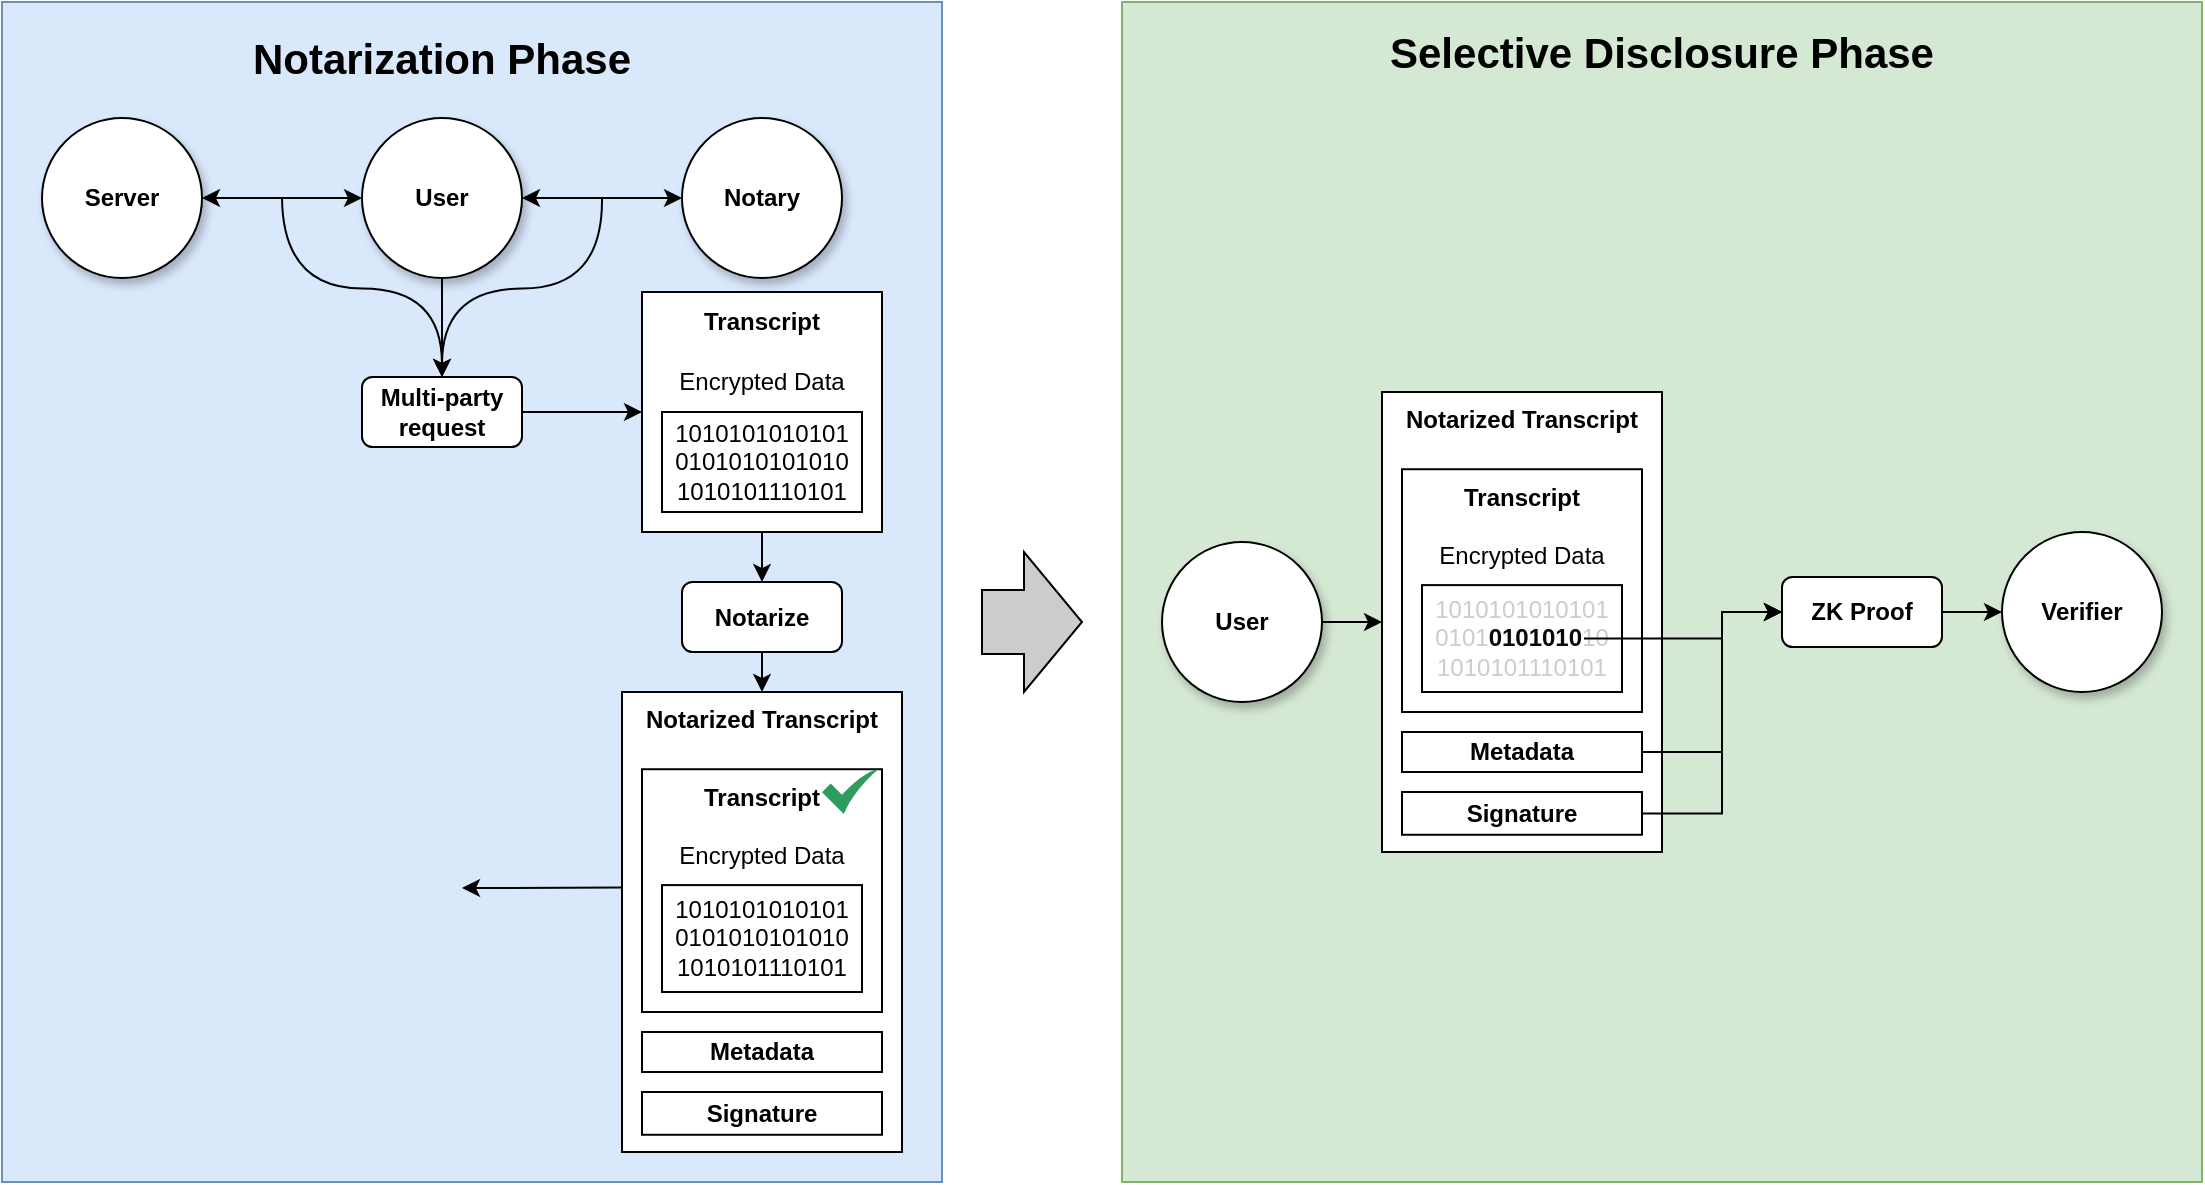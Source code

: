<mxfile version="21.6.5" type="device">
  <diagram id="Ta_ITRcVz4Bdm_ywW9Xz" name="Page-1">
    <mxGraphModel dx="1392" dy="828" grid="1" gridSize="10" guides="1" tooltips="1" connect="1" arrows="1" fold="1" page="1" pageScale="1" pageWidth="1700" pageHeight="1100" math="0" shadow="0">
      <root>
        <mxCell id="0" />
        <mxCell id="1" parent="0" />
        <mxCell id="7FoGzQ1kGSNo0XInAhHn-1" value="" style="shape=singleArrow;whiteSpace=wrap;html=1;fontSize=12;arrowWidth=0.457;arrowSize=0.58;fillColor=#CCCCCC;" parent="1" vertex="1">
          <mxGeometry x="510" y="415" width="50" height="70" as="geometry" />
        </mxCell>
        <mxCell id="lWufevYBVzTER42Q3oKB-57" value="" style="rounded=0;whiteSpace=wrap;html=1;fillColor=#d5e8d4;strokeColor=#82b366;" parent="1" vertex="1">
          <mxGeometry x="580" y="140" width="540" height="590" as="geometry" />
        </mxCell>
        <mxCell id="lWufevYBVzTER42Q3oKB-58" value="Selective Disclosure Phase" style="text;html=1;strokeColor=none;fillColor=none;align=center;verticalAlign=middle;whiteSpace=wrap;rounded=0;fontStyle=1;fontSize=21;" parent="1" vertex="1">
          <mxGeometry x="686.087" y="150" width="327.826" height="30" as="geometry" />
        </mxCell>
        <mxCell id="n7Sm2ovnSprmrU6ltvT2-32" value="" style="group" vertex="1" connectable="0" parent="1">
          <mxGeometry x="600.002" y="335" width="499.997" height="230" as="geometry" />
        </mxCell>
        <mxCell id="n7Sm2ovnSprmrU6ltvT2-27" value="&lt;b style=&quot;border-color: var(--border-color);&quot;&gt;ZK Proof&lt;/b&gt;" style="rounded=1;whiteSpace=wrap;html=1;" vertex="1" parent="n7Sm2ovnSprmrU6ltvT2-32">
          <mxGeometry x="309.998" y="92.5" width="80" height="35" as="geometry" />
        </mxCell>
        <mxCell id="lWufevYBVzTER42Q3oKB-112" style="edgeStyle=orthogonalEdgeStyle;rounded=0;orthogonalLoop=1;jettySize=auto;html=1;entryX=0;entryY=0.5;entryDx=0;entryDy=0;fontSize=12;fontColor=#000000;startArrow=none;startFill=0;endArrow=classic;endFill=1;fillColor=#000000;exitX=1;exitY=0.5;exitDx=0;exitDy=0;" parent="n7Sm2ovnSprmrU6ltvT2-32" source="n7Sm2ovnSprmrU6ltvT2-27" target="lWufevYBVzTER42Q3oKB-4" edge="1">
          <mxGeometry relative="1" as="geometry" />
        </mxCell>
        <mxCell id="lWufevYBVzTER42Q3oKB-4" value="&lt;b&gt;Verifier&lt;/b&gt;" style="ellipse;whiteSpace=wrap;html=1;aspect=fixed;shadow=1;" parent="n7Sm2ovnSprmrU6ltvT2-32" vertex="1">
          <mxGeometry x="419.997" y="70" width="80" height="80" as="geometry" />
        </mxCell>
        <mxCell id="lWufevYBVzTER42Q3oKB-111" style="edgeStyle=orthogonalEdgeStyle;rounded=0;orthogonalLoop=1;jettySize=auto;html=1;entryX=0;entryY=0.5;entryDx=0;entryDy=0;fontSize=12;fontColor=#000000;startArrow=none;startFill=0;endArrow=classic;endFill=1;fillColor=#000000;" parent="n7Sm2ovnSprmrU6ltvT2-32" source="lWufevYBVzTER42Q3oKB-87" edge="1">
          <mxGeometry relative="1" as="geometry">
            <mxPoint x="109.998" y="115" as="targetPoint" />
          </mxGeometry>
        </mxCell>
        <mxCell id="lWufevYBVzTER42Q3oKB-87" value="&lt;b&gt;User&lt;/b&gt;" style="ellipse;whiteSpace=wrap;html=1;aspect=fixed;shadow=1;" parent="n7Sm2ovnSprmrU6ltvT2-32" vertex="1">
          <mxGeometry y="75" width="80" height="80" as="geometry" />
        </mxCell>
        <mxCell id="n7Sm2ovnSprmrU6ltvT2-10" value="" style="rounded=0;whiteSpace=wrap;html=1;fontSize=21;" vertex="1" parent="n7Sm2ovnSprmrU6ltvT2-32">
          <mxGeometry x="109.998" width="140" height="230" as="geometry" />
        </mxCell>
        <mxCell id="n7Sm2ovnSprmrU6ltvT2-11" value="Notarized Transcript" style="text;html=1;strokeColor=none;fillColor=none;align=center;verticalAlign=middle;whiteSpace=wrap;rounded=0;fontSize=12;fontStyle=1" vertex="1" parent="n7Sm2ovnSprmrU6ltvT2-32">
          <mxGeometry x="114.998" width="130" height="28.966" as="geometry" />
        </mxCell>
        <mxCell id="n7Sm2ovnSprmrU6ltvT2-12" value="" style="rounded=0;whiteSpace=wrap;html=1;align=left;" vertex="1" parent="n7Sm2ovnSprmrU6ltvT2-32">
          <mxGeometry x="119.998" y="38.62" width="120" height="121.38" as="geometry" />
        </mxCell>
        <mxCell id="n7Sm2ovnSprmrU6ltvT2-13" value="&lt;b&gt;Transcript&lt;/b&gt;" style="text;html=1;strokeColor=none;fillColor=none;align=center;verticalAlign=middle;whiteSpace=wrap;rounded=0;" vertex="1" parent="n7Sm2ovnSprmrU6ltvT2-32">
          <mxGeometry x="129.998" y="38.621" width="100" height="28.966" as="geometry" />
        </mxCell>
        <mxCell id="n7Sm2ovnSprmrU6ltvT2-14" value="&lt;font color=&quot;#cccccc&quot;&gt;1010101010101&lt;br style=&quot;border-color: var(--border-color);&quot;&gt;0101&lt;/font&gt;&lt;font color=&quot;#080808&quot;&gt;&lt;b&gt;0101010&lt;/b&gt;&lt;/font&gt;&lt;font color=&quot;#cccccc&quot;&gt;10&lt;br style=&quot;border-color: var(--border-color);&quot;&gt;1010101110101&lt;/font&gt;" style="rounded=0;whiteSpace=wrap;html=1;" vertex="1" parent="n7Sm2ovnSprmrU6ltvT2-32">
          <mxGeometry x="129.998" y="96.55" width="100" height="53.45" as="geometry" />
        </mxCell>
        <mxCell id="n7Sm2ovnSprmrU6ltvT2-15" value="Encrypted Data" style="text;html=1;strokeColor=none;fillColor=none;align=center;verticalAlign=middle;whiteSpace=wrap;rounded=0;" vertex="1" parent="n7Sm2ovnSprmrU6ltvT2-32">
          <mxGeometry x="134.998" y="67.586" width="90" height="28.966" as="geometry" />
        </mxCell>
        <mxCell id="n7Sm2ovnSprmrU6ltvT2-16" value="&lt;b&gt;Signature&lt;/b&gt;" style="rounded=0;whiteSpace=wrap;html=1;fontSize=12;" vertex="1" parent="n7Sm2ovnSprmrU6ltvT2-32">
          <mxGeometry x="119.998" y="200" width="120" height="21.38" as="geometry" />
        </mxCell>
        <mxCell id="n7Sm2ovnSprmrU6ltvT2-17" value="&lt;b&gt;Metadata&lt;/b&gt;" style="rounded=0;whiteSpace=wrap;html=1;fontSize=12;" vertex="1" parent="n7Sm2ovnSprmrU6ltvT2-32">
          <mxGeometry x="119.998" y="170" width="120" height="20" as="geometry" />
        </mxCell>
        <mxCell id="lWufevYBVzTER42Q3oKB-107" style="edgeStyle=elbowEdgeStyle;rounded=0;orthogonalLoop=1;jettySize=auto;html=1;exitX=1;exitY=0.5;exitDx=0;exitDy=0;entryX=0;entryY=0.5;entryDx=0;entryDy=0;fontSize=12;fontColor=#000000;startArrow=none;startFill=0;endArrow=classic;endFill=1;fillColor=#000000;" parent="n7Sm2ovnSprmrU6ltvT2-32" source="n7Sm2ovnSprmrU6ltvT2-16" target="n7Sm2ovnSprmrU6ltvT2-27" edge="1">
          <mxGeometry relative="1" as="geometry">
            <Array as="points">
              <mxPoint x="279.998" y="155" />
            </Array>
            <mxPoint x="239.998" y="235" as="sourcePoint" />
          </mxGeometry>
        </mxCell>
        <mxCell id="lWufevYBVzTER42Q3oKB-106" style="edgeStyle=elbowEdgeStyle;rounded=0;orthogonalLoop=1;jettySize=auto;html=1;fontSize=12;fontColor=#000000;startArrow=none;startFill=0;endArrow=classic;endFill=1;fillColor=#000000;exitX=1;exitY=0.5;exitDx=0;exitDy=0;entryX=0;entryY=0.5;entryDx=0;entryDy=0;" parent="n7Sm2ovnSprmrU6ltvT2-32" source="n7Sm2ovnSprmrU6ltvT2-17" edge="1" target="n7Sm2ovnSprmrU6ltvT2-27">
          <mxGeometry relative="1" as="geometry">
            <mxPoint x="319.998" y="110" as="targetPoint" />
            <Array as="points">
              <mxPoint x="279.998" y="145" />
            </Array>
            <mxPoint x="239.998" y="195.034" as="sourcePoint" />
          </mxGeometry>
        </mxCell>
        <mxCell id="lWufevYBVzTER42Q3oKB-105" value="" style="endArrow=classic;html=1;rounded=0;fontSize=12;fontColor=#000000;fillColor=#000000;edgeStyle=elbowEdgeStyle;exitX=1;exitY=0.5;exitDx=0;exitDy=0;entryX=0;entryY=0.5;entryDx=0;entryDy=0;" parent="n7Sm2ovnSprmrU6ltvT2-32" source="n7Sm2ovnSprmrU6ltvT2-22" target="n7Sm2ovnSprmrU6ltvT2-27" edge="1">
          <mxGeometry width="50" height="50" relative="1" as="geometry">
            <mxPoint x="209.998" y="109.96" as="sourcePoint" />
            <mxPoint x="319.998" y="175" as="targetPoint" />
            <Array as="points">
              <mxPoint x="279.998" y="115" />
            </Array>
          </mxGeometry>
        </mxCell>
        <mxCell id="n7Sm2ovnSprmrU6ltvT2-22" value="&lt;b style=&quot;border-color: var(--border-color); color: rgb(8, 8, 8); font-family: Helvetica; font-size: 12px; font-style: normal; font-variant-ligatures: normal; font-variant-caps: normal; letter-spacing: normal; orphans: 2; text-align: center; text-indent: 0px; text-transform: none; widows: 2; word-spacing: 0px; -webkit-text-stroke-width: 0px; background-color: rgb(251, 251, 251); text-decoration-thickness: initial; text-decoration-style: initial; text-decoration-color: initial;&quot;&gt;0&lt;/b&gt;" style="text;whiteSpace=wrap;html=1;fillColor=none;textOpacity=0;" vertex="1" parent="n7Sm2ovnSprmrU6ltvT2-32">
          <mxGeometry x="201.998" y="118.27" width="9" height="10" as="geometry" />
        </mxCell>
        <mxCell id="lWufevYBVzTER42Q3oKB-31" value="" style="rounded=0;whiteSpace=wrap;html=1;fillColor=#dae8fc;strokeColor=#6c8ebf;container=0;" parent="1" vertex="1">
          <mxGeometry x="20" y="140" width="470" height="590" as="geometry" />
        </mxCell>
        <mxCell id="lWufevYBVzTER42Q3oKB-1" value="&lt;b&gt;Server&lt;/b&gt;" style="ellipse;whiteSpace=wrap;html=1;aspect=fixed;shadow=1;" parent="1" vertex="1">
          <mxGeometry x="40" y="198" width="80" height="80" as="geometry" />
        </mxCell>
        <mxCell id="lWufevYBVzTER42Q3oKB-2" value="&lt;b&gt;User&lt;/b&gt;" style="ellipse;whiteSpace=wrap;html=1;aspect=fixed;shadow=1;" parent="1" vertex="1">
          <mxGeometry x="200" y="198" width="80" height="80" as="geometry" />
        </mxCell>
        <mxCell id="lWufevYBVzTER42Q3oKB-23" style="edgeStyle=orthogonalEdgeStyle;curved=1;rounded=0;orthogonalLoop=1;jettySize=auto;html=1;exitX=1;exitY=0.5;exitDx=0;exitDy=0;entryX=0;entryY=0.5;entryDx=0;entryDy=0;startArrow=classic;startFill=1;endArrow=classic;endFill=1;" parent="1" source="lWufevYBVzTER42Q3oKB-1" target="lWufevYBVzTER42Q3oKB-2" edge="1">
          <mxGeometry relative="1" as="geometry" />
        </mxCell>
        <mxCell id="lWufevYBVzTER42Q3oKB-29" style="edgeStyle=orthogonalEdgeStyle;curved=1;rounded=0;orthogonalLoop=1;jettySize=auto;html=1;entryX=1;entryY=0.5;entryDx=0;entryDy=0;startArrow=classic;startFill=1;endArrow=classic;endFill=1;" parent="1" source="lWufevYBVzTER42Q3oKB-3" target="lWufevYBVzTER42Q3oKB-2" edge="1">
          <mxGeometry relative="1" as="geometry" />
        </mxCell>
        <mxCell id="lWufevYBVzTER42Q3oKB-3" value="&lt;b&gt;Notary&lt;/b&gt;" style="ellipse;whiteSpace=wrap;html=1;aspect=fixed;shadow=1;" parent="1" vertex="1">
          <mxGeometry x="360" y="198" width="80" height="80" as="geometry" />
        </mxCell>
        <mxCell id="lWufevYBVzTER42Q3oKB-30" style="edgeStyle=orthogonalEdgeStyle;curved=1;rounded=0;orthogonalLoop=1;jettySize=auto;html=1;startArrow=classic;startFill=1;endArrow=none;endFill=0;exitX=0.5;exitY=0;exitDx=0;exitDy=0;" parent="1" source="n7Sm2ovnSprmrU6ltvT2-34" edge="1">
          <mxGeometry relative="1" as="geometry">
            <mxPoint x="320" y="238" as="targetPoint" />
            <mxPoint x="240" y="343" as="sourcePoint" />
          </mxGeometry>
        </mxCell>
        <mxCell id="lWufevYBVzTER42Q3oKB-24" style="edgeStyle=orthogonalEdgeStyle;curved=1;rounded=0;orthogonalLoop=1;jettySize=auto;html=1;startArrow=classic;startFill=1;endArrow=none;endFill=0;exitX=0.5;exitY=0;exitDx=0;exitDy=0;" parent="1" source="n7Sm2ovnSprmrU6ltvT2-34" edge="1">
          <mxGeometry relative="1" as="geometry">
            <mxPoint x="160" y="238" as="targetPoint" />
            <mxPoint x="240" y="343" as="sourcePoint" />
          </mxGeometry>
        </mxCell>
        <mxCell id="lWufevYBVzTER42Q3oKB-32" style="edgeStyle=orthogonalEdgeStyle;curved=1;rounded=0;orthogonalLoop=1;jettySize=auto;html=1;entryX=0.5;entryY=0;entryDx=0;entryDy=0;startArrow=none;startFill=0;endArrow=none;endFill=0;" parent="1" source="lWufevYBVzTER42Q3oKB-2" target="n7Sm2ovnSprmrU6ltvT2-34" edge="1">
          <mxGeometry relative="1" as="geometry" />
        </mxCell>
        <mxCell id="lWufevYBVzTER42Q3oKB-36" value="Notarization Phase" style="text;html=1;strokeColor=none;fillColor=none;align=center;verticalAlign=middle;whiteSpace=wrap;rounded=0;fontStyle=1;fontSize=21;" parent="1" vertex="1">
          <mxGeometry x="140" y="145.319" width="200" height="45.957" as="geometry" />
        </mxCell>
        <mxCell id="n7Sm2ovnSprmrU6ltvT2-3" style="edgeStyle=elbowEdgeStyle;rounded=0;orthogonalLoop=1;jettySize=auto;html=1;exitX=1;exitY=0.5;exitDx=0;exitDy=0;entryX=0;entryY=0.5;entryDx=0;entryDy=0;" edge="1" parent="1" source="n7Sm2ovnSprmrU6ltvT2-34" target="lWufevYBVzTER42Q3oKB-10">
          <mxGeometry relative="1" as="geometry">
            <mxPoint x="340" y="388" as="targetPoint" />
            <mxPoint x="270" y="358" as="sourcePoint" />
          </mxGeometry>
        </mxCell>
        <mxCell id="n7Sm2ovnSprmrU6ltvT2-8" value="" style="group" vertex="1" connectable="0" parent="1">
          <mxGeometry x="330" y="485" width="140" height="230" as="geometry" />
        </mxCell>
        <mxCell id="lWufevYBVzTER42Q3oKB-49" value="" style="rounded=0;whiteSpace=wrap;html=1;fontSize=21;" parent="n7Sm2ovnSprmrU6ltvT2-8" vertex="1">
          <mxGeometry width="140" height="230" as="geometry" />
        </mxCell>
        <mxCell id="lWufevYBVzTER42Q3oKB-50" value="Notarized Transcript" style="text;html=1;strokeColor=none;fillColor=none;align=center;verticalAlign=middle;whiteSpace=wrap;rounded=0;fontSize=12;fontStyle=1" parent="n7Sm2ovnSprmrU6ltvT2-8" vertex="1">
          <mxGeometry x="5" width="130" height="28.966" as="geometry" />
        </mxCell>
        <mxCell id="lWufevYBVzTER42Q3oKB-41" value="" style="rounded=0;whiteSpace=wrap;html=1;align=left;" parent="n7Sm2ovnSprmrU6ltvT2-8" vertex="1">
          <mxGeometry x="10" y="38.62" width="120" height="121.38" as="geometry" />
        </mxCell>
        <mxCell id="lWufevYBVzTER42Q3oKB-42" value="&lt;b&gt;Transcript&lt;/b&gt;" style="text;html=1;strokeColor=none;fillColor=none;align=center;verticalAlign=middle;whiteSpace=wrap;rounded=0;" parent="n7Sm2ovnSprmrU6ltvT2-8" vertex="1">
          <mxGeometry x="20" y="38.621" width="100" height="28.966" as="geometry" />
        </mxCell>
        <mxCell id="lWufevYBVzTER42Q3oKB-43" value="1010101010101&lt;br style=&quot;border-color: var(--border-color);&quot;&gt;0101010101010&lt;br style=&quot;border-color: var(--border-color);&quot;&gt;1010101110101" style="rounded=0;whiteSpace=wrap;html=1;" parent="n7Sm2ovnSprmrU6ltvT2-8" vertex="1">
          <mxGeometry x="20" y="96.55" width="100" height="53.45" as="geometry" />
        </mxCell>
        <mxCell id="lWufevYBVzTER42Q3oKB-44" value="Encrypted Data" style="text;html=1;strokeColor=none;fillColor=none;align=center;verticalAlign=middle;whiteSpace=wrap;rounded=0;" parent="n7Sm2ovnSprmrU6ltvT2-8" vertex="1">
          <mxGeometry x="25" y="67.586" width="90" height="28.966" as="geometry" />
        </mxCell>
        <mxCell id="lWufevYBVzTER42Q3oKB-51" value="&lt;b&gt;Signature&lt;/b&gt;" style="rounded=0;whiteSpace=wrap;html=1;fontSize=12;" parent="n7Sm2ovnSprmrU6ltvT2-8" vertex="1">
          <mxGeometry x="10" y="200" width="120" height="21.38" as="geometry" />
        </mxCell>
        <mxCell id="lWufevYBVzTER42Q3oKB-52" value="&lt;b&gt;Metadata&lt;/b&gt;" style="rounded=0;whiteSpace=wrap;html=1;fontSize=12;" parent="n7Sm2ovnSprmrU6ltvT2-8" vertex="1">
          <mxGeometry x="10" y="170" width="120" height="20" as="geometry" />
        </mxCell>
        <mxCell id="lWufevYBVzTER42Q3oKB-48" value="" style="sketch=0;html=1;aspect=fixed;strokeColor=none;shadow=0;align=center;verticalAlign=top;fillColor=#2D9C5E;shape=mxgraph.gcp2.check;fontSize=21;" parent="n7Sm2ovnSprmrU6ltvT2-8" vertex="1">
          <mxGeometry x="100" y="38.62" width="27.97" height="22.38" as="geometry" />
        </mxCell>
        <mxCell id="n7Sm2ovnSprmrU6ltvT2-6" value="" style="group" vertex="1" connectable="0" parent="1">
          <mxGeometry x="340" y="285" width="120" height="120" as="geometry" />
        </mxCell>
        <mxCell id="lWufevYBVzTER42Q3oKB-10" value="" style="rounded=0;whiteSpace=wrap;html=1;align=left;" parent="n7Sm2ovnSprmrU6ltvT2-6" vertex="1">
          <mxGeometry width="120" height="120" as="geometry" />
        </mxCell>
        <mxCell id="lWufevYBVzTER42Q3oKB-11" value="Transcript" style="text;html=1;strokeColor=none;fillColor=none;align=center;verticalAlign=middle;whiteSpace=wrap;rounded=0;fontStyle=1" parent="n7Sm2ovnSprmrU6ltvT2-6" vertex="1">
          <mxGeometry x="10" width="100" height="30" as="geometry" />
        </mxCell>
        <mxCell id="lWufevYBVzTER42Q3oKB-26" value="1010101010101&lt;br style=&quot;border-color: var(--border-color);&quot;&gt;0101010101010&lt;br style=&quot;border-color: var(--border-color);&quot;&gt;1010101110101" style="rounded=0;whiteSpace=wrap;html=1;" parent="n7Sm2ovnSprmrU6ltvT2-6" vertex="1">
          <mxGeometry x="10" y="60" width="100" height="50" as="geometry" />
        </mxCell>
        <mxCell id="lWufevYBVzTER42Q3oKB-27" value="Encrypted Data" style="text;html=1;strokeColor=none;fillColor=none;align=center;verticalAlign=middle;whiteSpace=wrap;rounded=0;" parent="n7Sm2ovnSprmrU6ltvT2-6" vertex="1">
          <mxGeometry x="15" y="30" width="90" height="30" as="geometry" />
        </mxCell>
        <mxCell id="n7Sm2ovnSprmrU6ltvT2-26" value="" style="endArrow=classic;html=1;rounded=0;" edge="1" parent="1">
          <mxGeometry width="50" height="50" relative="1" as="geometry">
            <mxPoint x="330" y="582.8" as="sourcePoint" />
            <mxPoint x="250" y="583" as="targetPoint" />
          </mxGeometry>
        </mxCell>
        <mxCell id="n7Sm2ovnSprmrU6ltvT2-33" value="&lt;b style=&quot;border-color: var(--border-color);&quot;&gt;Notarize&lt;/b&gt;" style="rounded=1;whiteSpace=wrap;html=1;" vertex="1" parent="1">
          <mxGeometry x="360" y="430" width="80" height="35" as="geometry" />
        </mxCell>
        <mxCell id="n7Sm2ovnSprmrU6ltvT2-34" value="&lt;b style=&quot;border-color: var(--border-color);&quot;&gt;Multi-party request&lt;/b&gt;" style="rounded=1;whiteSpace=wrap;html=1;" vertex="1" parent="1">
          <mxGeometry x="200" y="327.5" width="80" height="35" as="geometry" />
        </mxCell>
        <mxCell id="n7Sm2ovnSprmrU6ltvT2-35" value="" style="endArrow=classic;html=1;rounded=0;entryX=0.5;entryY=0;entryDx=0;entryDy=0;" edge="1" parent="1" source="lWufevYBVzTER42Q3oKB-10" target="n7Sm2ovnSprmrU6ltvT2-33">
          <mxGeometry width="50" height="50" relative="1" as="geometry">
            <mxPoint x="370" y="418" as="sourcePoint" />
            <mxPoint x="420" y="368" as="targetPoint" />
          </mxGeometry>
        </mxCell>
        <mxCell id="n7Sm2ovnSprmrU6ltvT2-37" value="" style="endArrow=classic;html=1;rounded=0;entryX=0.5;entryY=0;entryDx=0;entryDy=0;exitX=0.5;exitY=1;exitDx=0;exitDy=0;" edge="1" parent="1" source="n7Sm2ovnSprmrU6ltvT2-33" target="lWufevYBVzTER42Q3oKB-50">
          <mxGeometry width="50" height="50" relative="1" as="geometry">
            <mxPoint x="400" y="458" as="sourcePoint" />
            <mxPoint x="420" y="438" as="targetPoint" />
          </mxGeometry>
        </mxCell>
      </root>
    </mxGraphModel>
  </diagram>
</mxfile>
